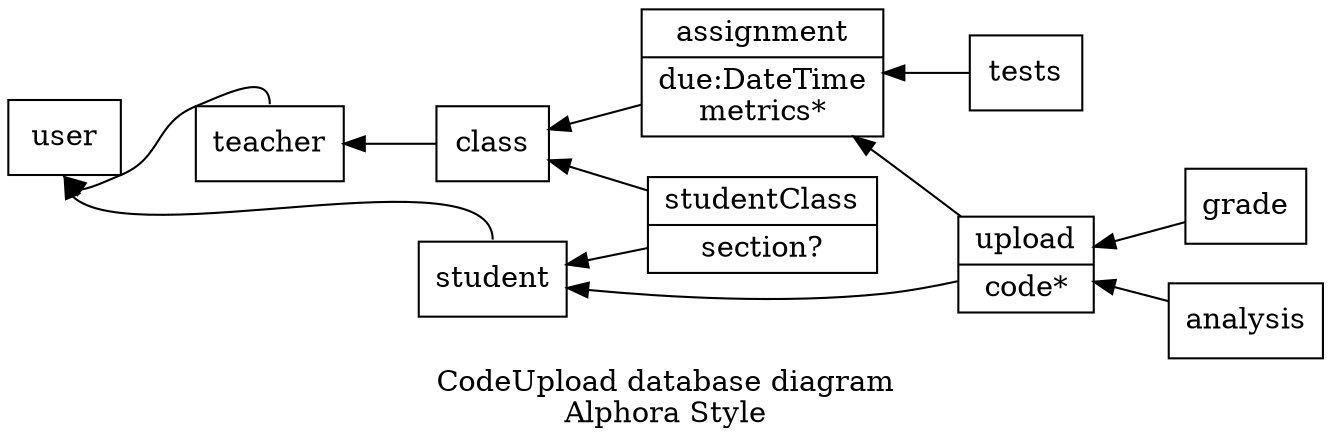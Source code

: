 digraph db {
    label="CodeUpload database diagram\nAlphora Style"
    rankdir=RL
    node [shape=record]

    assignment [label="assignment|due:DateTime\nmetrics*"]
    upload [label="upload|code*"]
    studentClass [label="studentClass|section?"]
    studentClass -> student, class
    upload -> student, assignment

    grade, analysis -> upload
    student:n, teacher:n -> user:s

    tests -> assignment -> class -> teacher
}
